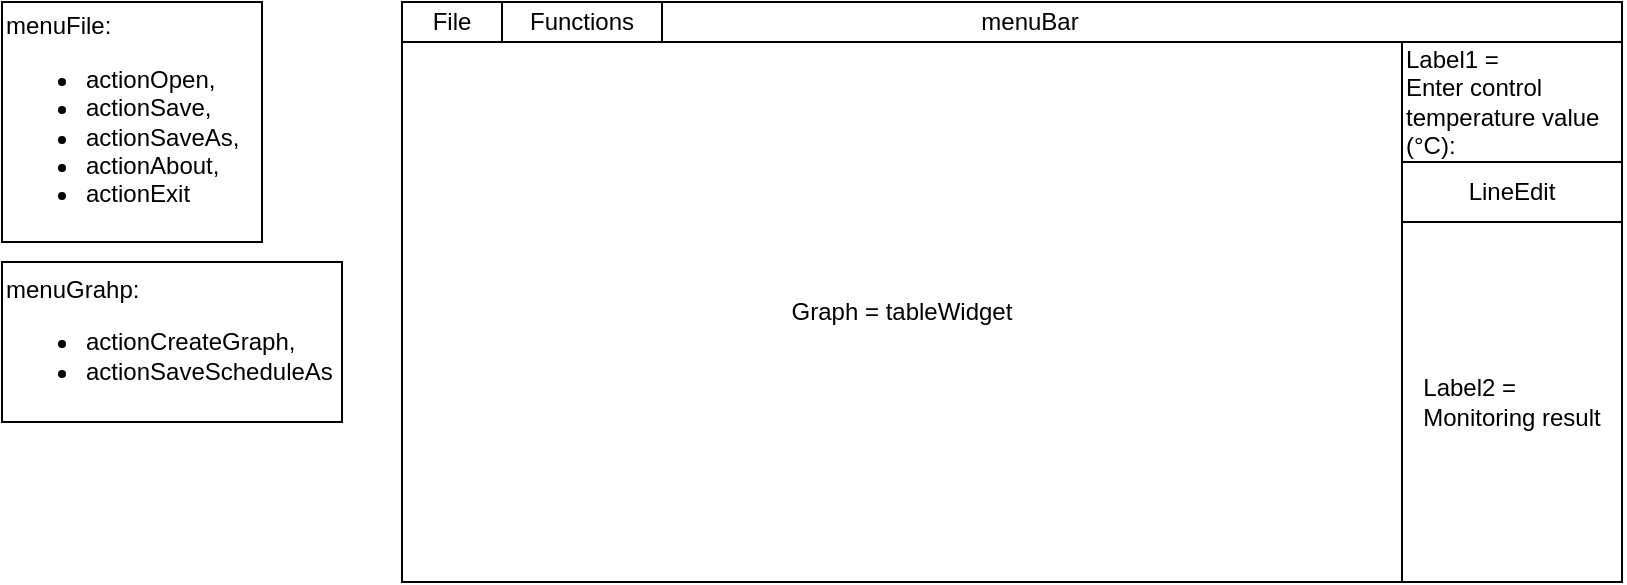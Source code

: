 <mxfile version="14.5.8" type="device"><diagram id="hs9A3Iy8ruPkT7Lla0M-" name="Page-1"><mxGraphModel dx="1692" dy="479" grid="1" gridSize="10" guides="1" tooltips="1" connect="1" arrows="1" fold="1" page="1" pageScale="1" pageWidth="827" pageHeight="1169" math="0" shadow="0"><root><mxCell id="0"/><mxCell id="1" parent="0"/><mxCell id="6wOJAZiGykB-5TShOM_1-1" value="" style="rounded=0;whiteSpace=wrap;html=1;" vertex="1" parent="1"><mxGeometry x="80" y="110" width="610" height="290" as="geometry"/></mxCell><mxCell id="6wOJAZiGykB-5TShOM_1-2" value="File" style="rounded=0;whiteSpace=wrap;html=1;fillColor=#ffffff;" vertex="1" parent="1"><mxGeometry x="80" y="110" width="50" height="20" as="geometry"/></mxCell><mxCell id="6wOJAZiGykB-5TShOM_1-3" value="&lt;div align=&quot;left&quot;&gt;menuFile:&lt;/div&gt;&lt;div align=&quot;left&quot;&gt;&lt;ul&gt;&lt;li&gt;actionOpen,&lt;/li&gt;&lt;li&gt;actionSave,&lt;/li&gt;&lt;li&gt;actionSaveAs,&lt;/li&gt;&lt;li&gt;actionAbout,&lt;/li&gt;&lt;li&gt;actionExit&lt;/li&gt;&lt;/ul&gt;&lt;/div&gt;" style="rounded=0;whiteSpace=wrap;html=1;fillColor=#ffffff;align=left;" vertex="1" parent="1"><mxGeometry x="-120" y="110" width="130" height="120" as="geometry"/></mxCell><mxCell id="6wOJAZiGykB-5TShOM_1-5" value="" style="endArrow=none;html=1;exitX=0;exitY=1;exitDx=0;exitDy=0;" edge="1" parent="1" source="6wOJAZiGykB-5TShOM_1-2"><mxGeometry width="50" height="50" relative="1" as="geometry"><mxPoint x="30" y="180" as="sourcePoint"/><mxPoint x="690" y="130" as="targetPoint"/></mxGeometry></mxCell><mxCell id="6wOJAZiGykB-5TShOM_1-6" value="menuBar" style="text;html=1;strokeColor=none;fillColor=none;align=center;verticalAlign=middle;whiteSpace=wrap;rounded=0;" vertex="1" parent="1"><mxGeometry x="374" y="110" width="40" height="20" as="geometry"/></mxCell><mxCell id="6wOJAZiGykB-5TShOM_1-7" value="Graph = tableWidget" style="rounded=0;whiteSpace=wrap;html=1;fillColor=#ffffff;" vertex="1" parent="1"><mxGeometry x="80" y="130" width="500" height="270" as="geometry"/></mxCell><mxCell id="6wOJAZiGykB-5TShOM_1-9" value="Functions" style="rounded=0;whiteSpace=wrap;html=1;fillColor=#ffffff;" vertex="1" parent="1"><mxGeometry x="130" y="110" width="80" height="20" as="geometry"/></mxCell><mxCell id="6wOJAZiGykB-5TShOM_1-10" value="&lt;div align=&quot;left&quot;&gt;menuGrahp:&lt;/div&gt;&lt;div align=&quot;left&quot;&gt;&lt;ul&gt;&lt;li&gt;actionCreateGraph,&lt;/li&gt;&lt;li&gt;actionSaveScheduleAs&lt;/li&gt;&lt;/ul&gt;&lt;/div&gt;" style="rounded=0;whiteSpace=wrap;html=1;fillColor=#ffffff;align=left;" vertex="1" parent="1"><mxGeometry x="-120" y="240" width="170" height="80" as="geometry"/></mxCell><mxCell id="6wOJAZiGykB-5TShOM_1-11" value="&lt;div align=&quot;left&quot;&gt;Label1 = &lt;br&gt;&lt;/div&gt;&lt;div align=&quot;left&quot;&gt;Enter control temperature value (&lt;span class=&quot;Eq0J8 LrzXr kno-fv&quot;&gt;°C&lt;/span&gt;):&lt;br&gt;&lt;/div&gt;" style="rounded=0;whiteSpace=wrap;html=1;fillColor=#ffffff;align=left;" vertex="1" parent="1"><mxGeometry x="580" y="130" width="110" height="60" as="geometry"/></mxCell><mxCell id="6wOJAZiGykB-5TShOM_1-12" value="LineEdit" style="rounded=0;whiteSpace=wrap;html=1;fillColor=#ffffff;" vertex="1" parent="1"><mxGeometry x="580" y="190" width="110" height="30" as="geometry"/></mxCell><mxCell id="6wOJAZiGykB-5TShOM_1-13" value="&lt;div align=&quot;left&quot;&gt;Label2 = &lt;br&gt;&lt;/div&gt;&lt;div align=&quot;left&quot;&gt;Monitoring result&lt;br&gt;&lt;/div&gt;" style="rounded=0;whiteSpace=wrap;html=1;fillColor=#ffffff;" vertex="1" parent="1"><mxGeometry x="580" y="220" width="110" height="180" as="geometry"/></mxCell></root></mxGraphModel></diagram></mxfile>